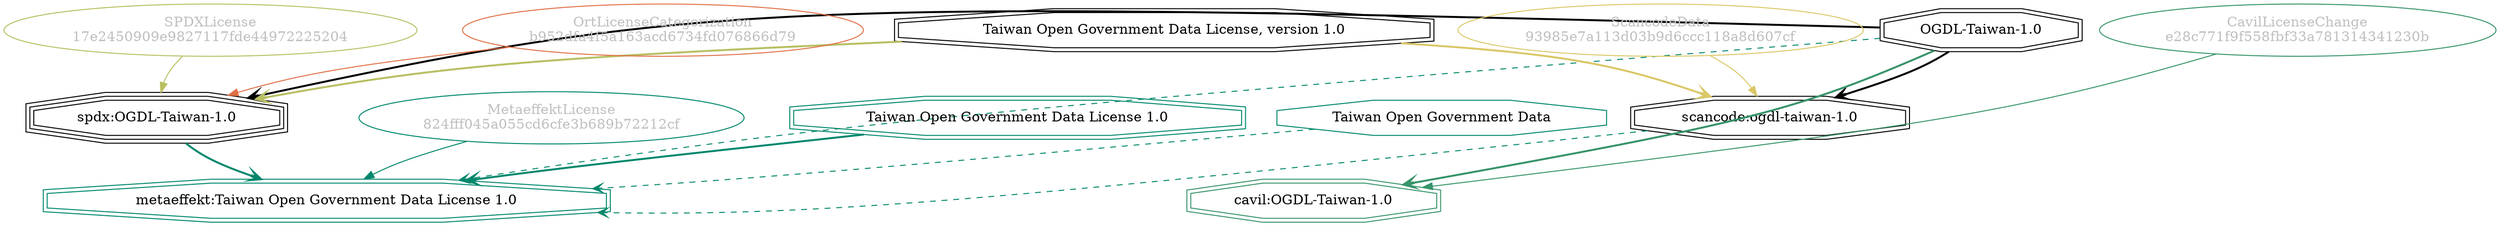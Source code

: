 strict digraph {
    node [shape=box];
    graph [splines=curved];
    3300 [label="SPDXLicense\n17e2450909e9827117fde44972225204"
         ,fontcolor=gray
         ,color="#b8bf62"
         ,fillcolor="beige;1"
         ,shape=ellipse];
    3301 [label="spdx:OGDL-Taiwan-1.0"
         ,shape=tripleoctagon];
    3302 [label="OGDL-Taiwan-1.0"
         ,shape=doubleoctagon];
    3303 [label="Taiwan Open Government Data License, version 1.0"
         ,shape=doubleoctagon];
    21197 [label="ScancodeData\n93985e7a113d03b9d6ccc118a8d607cf"
          ,fontcolor=gray
          ,color="#dac767"
          ,fillcolor="beige;1"
          ,shape=ellipse];
    21198 [label="scancode:ogdl-taiwan-1.0"
          ,shape=doubleoctagon];
    35126 [label="OrtLicenseCategorization\nb952dfa4f5a163acd6734fd076866d79"
          ,fontcolor=gray
          ,color="#e06f45"
          ,fillcolor="beige;1"
          ,shape=ellipse];
    37313 [label="CavilLicenseChange\ne28c771f9f558fbf33a781314341230b"
          ,fontcolor=gray
          ,color="#379469"
          ,fillcolor="beige;1"
          ,shape=ellipse];
    37314 [label="cavil:OGDL-Taiwan-1.0"
          ,color="#379469"
          ,shape=doubleoctagon];
    49094 [label="MetaeffektLicense\n824fff045a055cd6cfe3b689b72212cf"
          ,fontcolor=gray
          ,color="#00876c"
          ,fillcolor="beige;1"
          ,shape=ellipse];
    49095 [label="metaeffekt:Taiwan Open Government Data License 1.0"
          ,color="#00876c"
          ,shape=doubleoctagon];
    49096 [label="Taiwan Open Government Data License 1.0"
          ,color="#00876c"
          ,shape=doubleoctagon];
    49097 [label="Taiwan Open Government Data"
          ,color="#00876c"
          ,shape=octagon];
    3300 -> 3301 [weight=0.5
                 ,color="#b8bf62"];
    3301 -> 49095 [style=bold
                  ,arrowhead=vee
                  ,weight=0.7
                  ,color="#00876c"];
    3302 -> 3301 [style=bold
                 ,arrowhead=vee
                 ,weight=0.7];
    3302 -> 21198 [style=bold
                  ,arrowhead=vee
                  ,weight=0.7];
    3302 -> 37314 [style=bold
                  ,arrowhead=vee
                  ,weight=0.7
                  ,color="#379469"];
    3302 -> 37314 [style=bold
                  ,arrowhead=vee
                  ,weight=0.7
                  ,color="#379469"];
    3302 -> 49095 [style=dashed
                  ,arrowhead=vee
                  ,weight=0.5
                  ,color="#00876c"];
    3303 -> 3301 [style=bold
                 ,arrowhead=vee
                 ,weight=0.7
                 ,color="#b8bf62"];
    3303 -> 21198 [style=bold
                  ,arrowhead=vee
                  ,weight=0.7
                  ,color="#dac767"];
    21197 -> 21198 [weight=0.5
                   ,color="#dac767"];
    21198 -> 49095 [style=dashed
                   ,arrowhead=vee
                   ,weight=0.5
                   ,color="#00876c"];
    35126 -> 3301 [weight=0.5
                  ,color="#e06f45"];
    37313 -> 37314 [weight=0.5
                   ,color="#379469"];
    49094 -> 49095 [weight=0.5
                   ,color="#00876c"];
    49096 -> 49095 [style=bold
                   ,arrowhead=vee
                   ,weight=0.7
                   ,color="#00876c"];
    49096 -> 49095 [style=bold
                   ,arrowhead=vee
                   ,weight=0.7
                   ,color="#00876c"];
    49097 -> 49095 [style=dashed
                   ,arrowhead=vee
                   ,weight=0.5
                   ,color="#00876c"];
}
